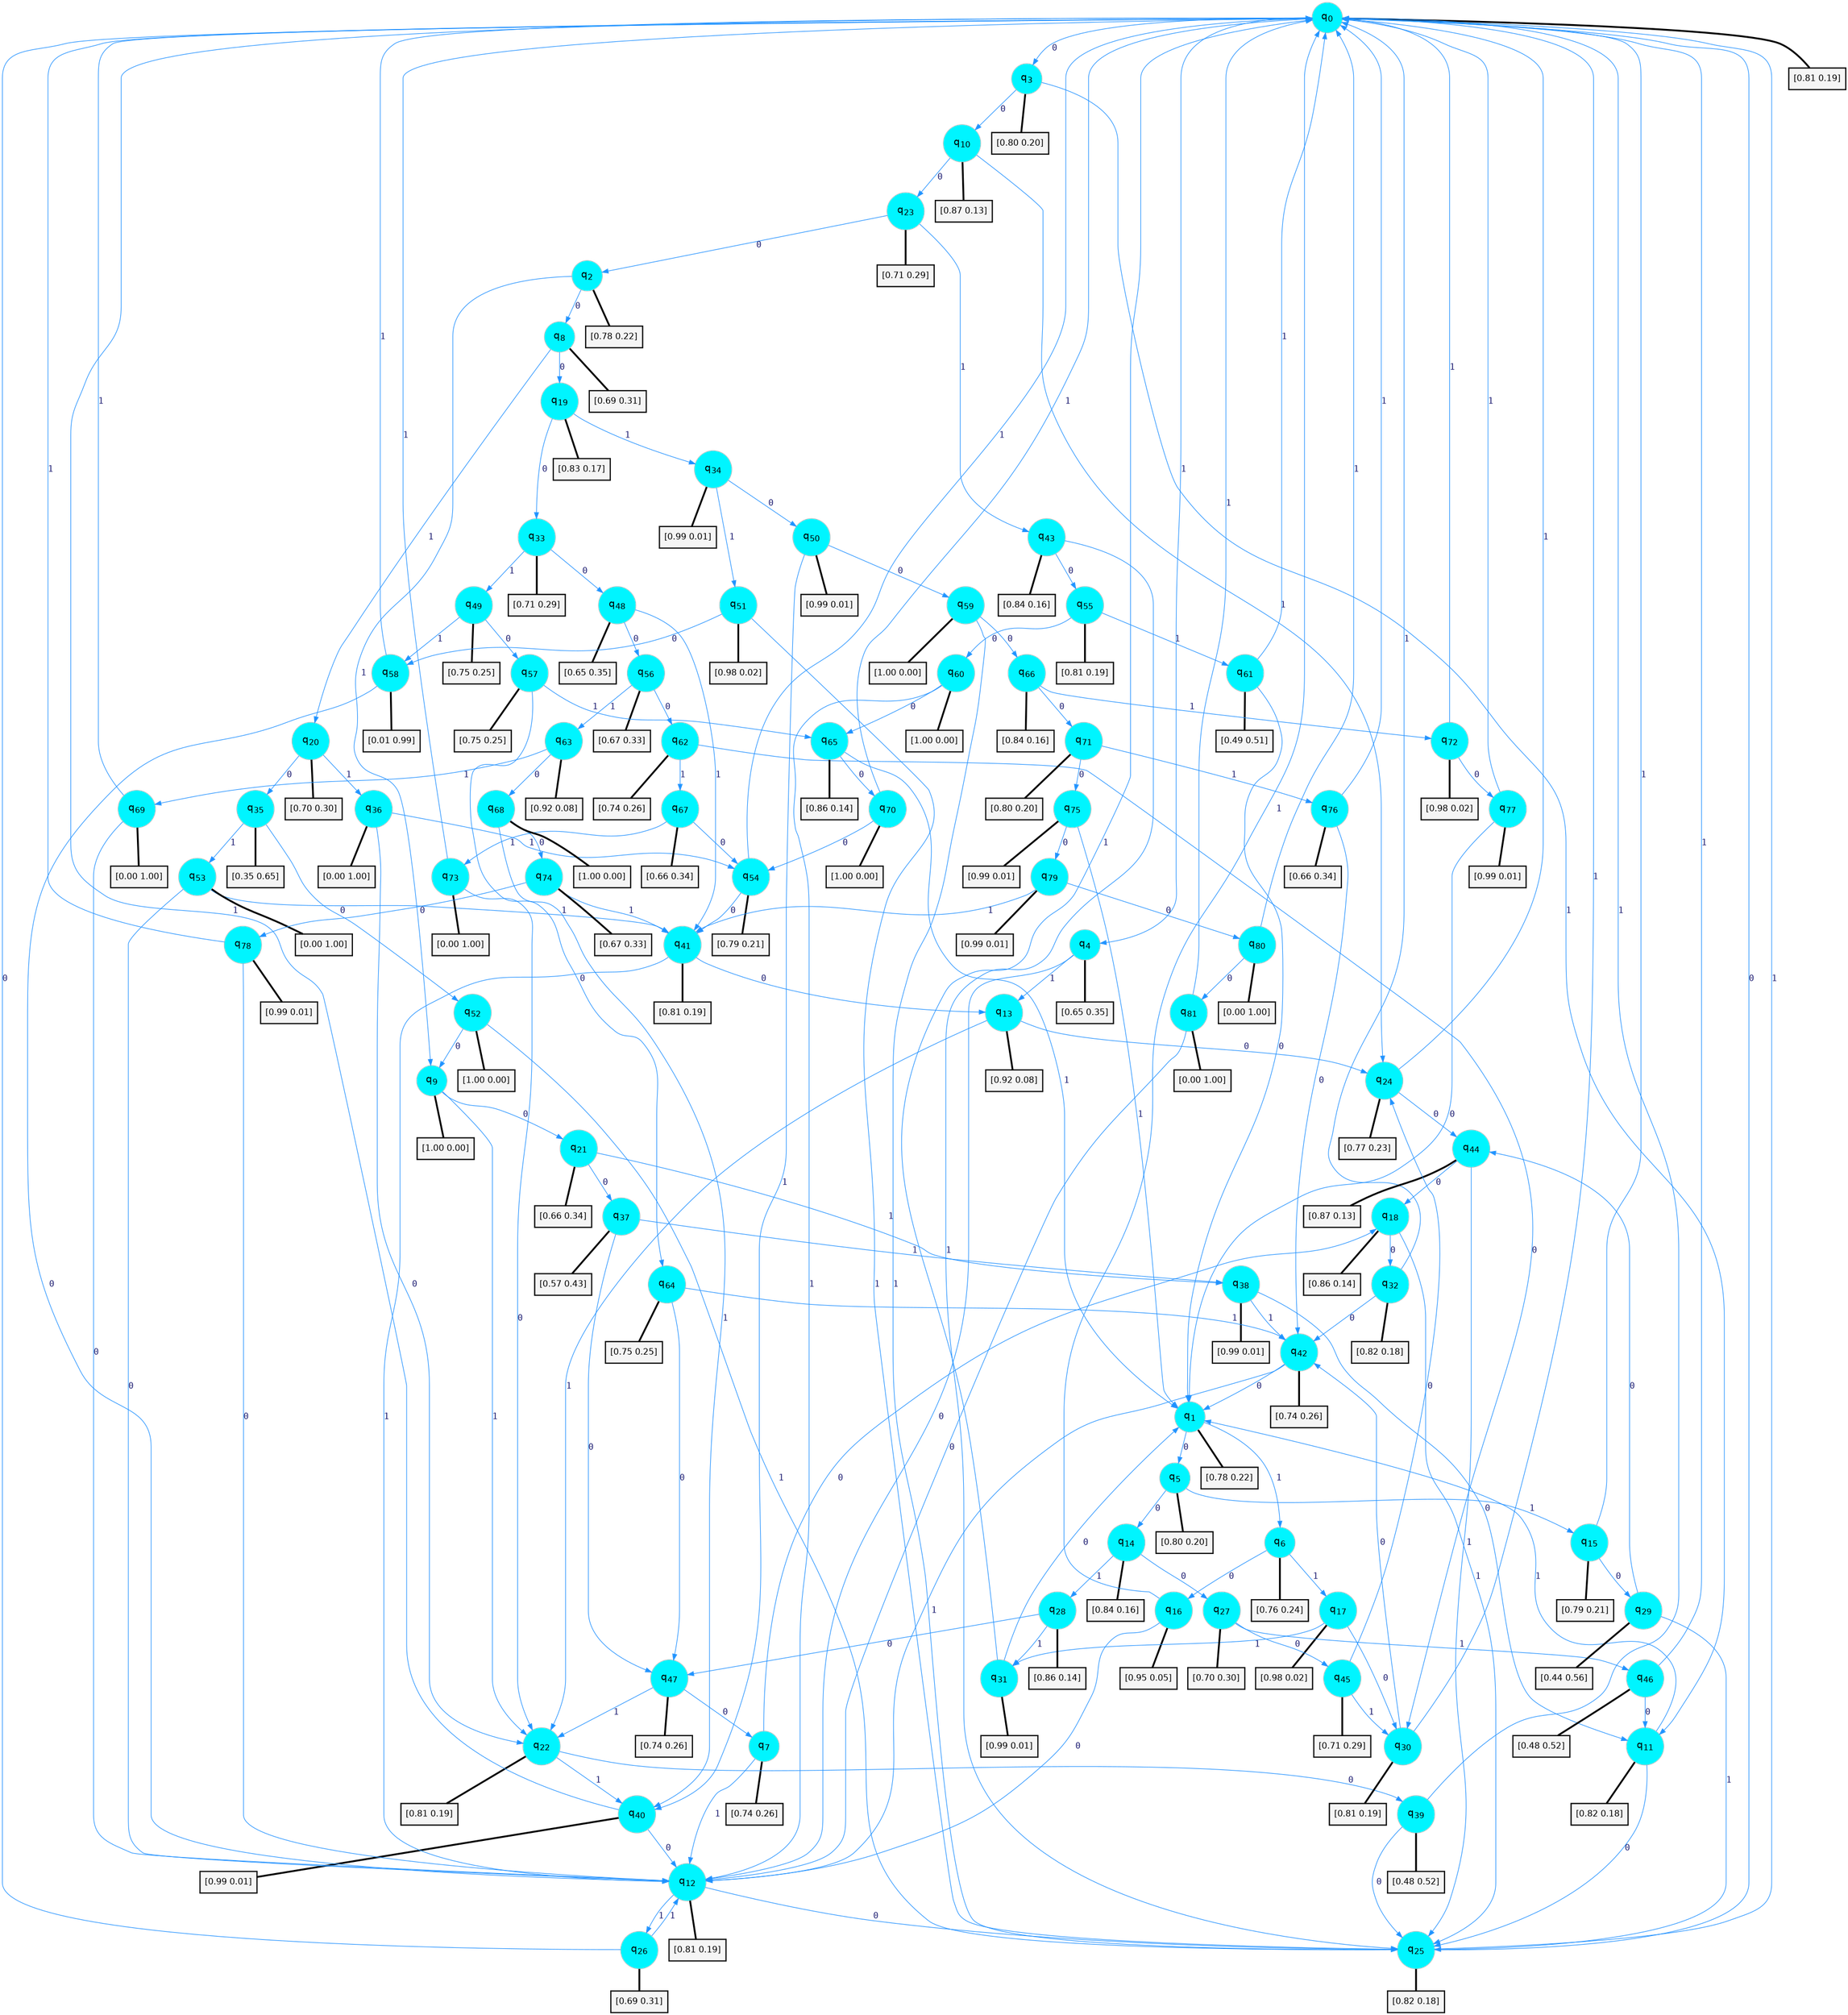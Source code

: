 digraph G {
graph [
bgcolor=transparent, dpi=300, rankdir=TD, size="40,25"];
node [
color=gray, fillcolor=turquoise1, fontcolor=black, fontname=Helvetica, fontsize=16, fontweight=bold, shape=circle, style=filled];
edge [
arrowsize=1, color=dodgerblue1, fontcolor=midnightblue, fontname=courier, fontweight=bold, penwidth=1, style=solid, weight=20];
0[label=<q<SUB>0</SUB>>];
1[label=<q<SUB>1</SUB>>];
2[label=<q<SUB>2</SUB>>];
3[label=<q<SUB>3</SUB>>];
4[label=<q<SUB>4</SUB>>];
5[label=<q<SUB>5</SUB>>];
6[label=<q<SUB>6</SUB>>];
7[label=<q<SUB>7</SUB>>];
8[label=<q<SUB>8</SUB>>];
9[label=<q<SUB>9</SUB>>];
10[label=<q<SUB>10</SUB>>];
11[label=<q<SUB>11</SUB>>];
12[label=<q<SUB>12</SUB>>];
13[label=<q<SUB>13</SUB>>];
14[label=<q<SUB>14</SUB>>];
15[label=<q<SUB>15</SUB>>];
16[label=<q<SUB>16</SUB>>];
17[label=<q<SUB>17</SUB>>];
18[label=<q<SUB>18</SUB>>];
19[label=<q<SUB>19</SUB>>];
20[label=<q<SUB>20</SUB>>];
21[label=<q<SUB>21</SUB>>];
22[label=<q<SUB>22</SUB>>];
23[label=<q<SUB>23</SUB>>];
24[label=<q<SUB>24</SUB>>];
25[label=<q<SUB>25</SUB>>];
26[label=<q<SUB>26</SUB>>];
27[label=<q<SUB>27</SUB>>];
28[label=<q<SUB>28</SUB>>];
29[label=<q<SUB>29</SUB>>];
30[label=<q<SUB>30</SUB>>];
31[label=<q<SUB>31</SUB>>];
32[label=<q<SUB>32</SUB>>];
33[label=<q<SUB>33</SUB>>];
34[label=<q<SUB>34</SUB>>];
35[label=<q<SUB>35</SUB>>];
36[label=<q<SUB>36</SUB>>];
37[label=<q<SUB>37</SUB>>];
38[label=<q<SUB>38</SUB>>];
39[label=<q<SUB>39</SUB>>];
40[label=<q<SUB>40</SUB>>];
41[label=<q<SUB>41</SUB>>];
42[label=<q<SUB>42</SUB>>];
43[label=<q<SUB>43</SUB>>];
44[label=<q<SUB>44</SUB>>];
45[label=<q<SUB>45</SUB>>];
46[label=<q<SUB>46</SUB>>];
47[label=<q<SUB>47</SUB>>];
48[label=<q<SUB>48</SUB>>];
49[label=<q<SUB>49</SUB>>];
50[label=<q<SUB>50</SUB>>];
51[label=<q<SUB>51</SUB>>];
52[label=<q<SUB>52</SUB>>];
53[label=<q<SUB>53</SUB>>];
54[label=<q<SUB>54</SUB>>];
55[label=<q<SUB>55</SUB>>];
56[label=<q<SUB>56</SUB>>];
57[label=<q<SUB>57</SUB>>];
58[label=<q<SUB>58</SUB>>];
59[label=<q<SUB>59</SUB>>];
60[label=<q<SUB>60</SUB>>];
61[label=<q<SUB>61</SUB>>];
62[label=<q<SUB>62</SUB>>];
63[label=<q<SUB>63</SUB>>];
64[label=<q<SUB>64</SUB>>];
65[label=<q<SUB>65</SUB>>];
66[label=<q<SUB>66</SUB>>];
67[label=<q<SUB>67</SUB>>];
68[label=<q<SUB>68</SUB>>];
69[label=<q<SUB>69</SUB>>];
70[label=<q<SUB>70</SUB>>];
71[label=<q<SUB>71</SUB>>];
72[label=<q<SUB>72</SUB>>];
73[label=<q<SUB>73</SUB>>];
74[label=<q<SUB>74</SUB>>];
75[label=<q<SUB>75</SUB>>];
76[label=<q<SUB>76</SUB>>];
77[label=<q<SUB>77</SUB>>];
78[label=<q<SUB>78</SUB>>];
79[label=<q<SUB>79</SUB>>];
80[label=<q<SUB>80</SUB>>];
81[label=<q<SUB>81</SUB>>];
82[label="[0.81 0.19]", shape=box,fontcolor=black, fontname=Helvetica, fontsize=14, penwidth=2, fillcolor=whitesmoke,color=black];
83[label="[0.78 0.22]", shape=box,fontcolor=black, fontname=Helvetica, fontsize=14, penwidth=2, fillcolor=whitesmoke,color=black];
84[label="[0.78 0.22]", shape=box,fontcolor=black, fontname=Helvetica, fontsize=14, penwidth=2, fillcolor=whitesmoke,color=black];
85[label="[0.80 0.20]", shape=box,fontcolor=black, fontname=Helvetica, fontsize=14, penwidth=2, fillcolor=whitesmoke,color=black];
86[label="[0.65 0.35]", shape=box,fontcolor=black, fontname=Helvetica, fontsize=14, penwidth=2, fillcolor=whitesmoke,color=black];
87[label="[0.80 0.20]", shape=box,fontcolor=black, fontname=Helvetica, fontsize=14, penwidth=2, fillcolor=whitesmoke,color=black];
88[label="[0.76 0.24]", shape=box,fontcolor=black, fontname=Helvetica, fontsize=14, penwidth=2, fillcolor=whitesmoke,color=black];
89[label="[0.74 0.26]", shape=box,fontcolor=black, fontname=Helvetica, fontsize=14, penwidth=2, fillcolor=whitesmoke,color=black];
90[label="[0.69 0.31]", shape=box,fontcolor=black, fontname=Helvetica, fontsize=14, penwidth=2, fillcolor=whitesmoke,color=black];
91[label="[1.00 0.00]", shape=box,fontcolor=black, fontname=Helvetica, fontsize=14, penwidth=2, fillcolor=whitesmoke,color=black];
92[label="[0.87 0.13]", shape=box,fontcolor=black, fontname=Helvetica, fontsize=14, penwidth=2, fillcolor=whitesmoke,color=black];
93[label="[0.82 0.18]", shape=box,fontcolor=black, fontname=Helvetica, fontsize=14, penwidth=2, fillcolor=whitesmoke,color=black];
94[label="[0.81 0.19]", shape=box,fontcolor=black, fontname=Helvetica, fontsize=14, penwidth=2, fillcolor=whitesmoke,color=black];
95[label="[0.92 0.08]", shape=box,fontcolor=black, fontname=Helvetica, fontsize=14, penwidth=2, fillcolor=whitesmoke,color=black];
96[label="[0.84 0.16]", shape=box,fontcolor=black, fontname=Helvetica, fontsize=14, penwidth=2, fillcolor=whitesmoke,color=black];
97[label="[0.79 0.21]", shape=box,fontcolor=black, fontname=Helvetica, fontsize=14, penwidth=2, fillcolor=whitesmoke,color=black];
98[label="[0.95 0.05]", shape=box,fontcolor=black, fontname=Helvetica, fontsize=14, penwidth=2, fillcolor=whitesmoke,color=black];
99[label="[0.98 0.02]", shape=box,fontcolor=black, fontname=Helvetica, fontsize=14, penwidth=2, fillcolor=whitesmoke,color=black];
100[label="[0.86 0.14]", shape=box,fontcolor=black, fontname=Helvetica, fontsize=14, penwidth=2, fillcolor=whitesmoke,color=black];
101[label="[0.83 0.17]", shape=box,fontcolor=black, fontname=Helvetica, fontsize=14, penwidth=2, fillcolor=whitesmoke,color=black];
102[label="[0.70 0.30]", shape=box,fontcolor=black, fontname=Helvetica, fontsize=14, penwidth=2, fillcolor=whitesmoke,color=black];
103[label="[0.66 0.34]", shape=box,fontcolor=black, fontname=Helvetica, fontsize=14, penwidth=2, fillcolor=whitesmoke,color=black];
104[label="[0.81 0.19]", shape=box,fontcolor=black, fontname=Helvetica, fontsize=14, penwidth=2, fillcolor=whitesmoke,color=black];
105[label="[0.71 0.29]", shape=box,fontcolor=black, fontname=Helvetica, fontsize=14, penwidth=2, fillcolor=whitesmoke,color=black];
106[label="[0.77 0.23]", shape=box,fontcolor=black, fontname=Helvetica, fontsize=14, penwidth=2, fillcolor=whitesmoke,color=black];
107[label="[0.82 0.18]", shape=box,fontcolor=black, fontname=Helvetica, fontsize=14, penwidth=2, fillcolor=whitesmoke,color=black];
108[label="[0.69 0.31]", shape=box,fontcolor=black, fontname=Helvetica, fontsize=14, penwidth=2, fillcolor=whitesmoke,color=black];
109[label="[0.70 0.30]", shape=box,fontcolor=black, fontname=Helvetica, fontsize=14, penwidth=2, fillcolor=whitesmoke,color=black];
110[label="[0.86 0.14]", shape=box,fontcolor=black, fontname=Helvetica, fontsize=14, penwidth=2, fillcolor=whitesmoke,color=black];
111[label="[0.44 0.56]", shape=box,fontcolor=black, fontname=Helvetica, fontsize=14, penwidth=2, fillcolor=whitesmoke,color=black];
112[label="[0.81 0.19]", shape=box,fontcolor=black, fontname=Helvetica, fontsize=14, penwidth=2, fillcolor=whitesmoke,color=black];
113[label="[0.99 0.01]", shape=box,fontcolor=black, fontname=Helvetica, fontsize=14, penwidth=2, fillcolor=whitesmoke,color=black];
114[label="[0.82 0.18]", shape=box,fontcolor=black, fontname=Helvetica, fontsize=14, penwidth=2, fillcolor=whitesmoke,color=black];
115[label="[0.71 0.29]", shape=box,fontcolor=black, fontname=Helvetica, fontsize=14, penwidth=2, fillcolor=whitesmoke,color=black];
116[label="[0.99 0.01]", shape=box,fontcolor=black, fontname=Helvetica, fontsize=14, penwidth=2, fillcolor=whitesmoke,color=black];
117[label="[0.35 0.65]", shape=box,fontcolor=black, fontname=Helvetica, fontsize=14, penwidth=2, fillcolor=whitesmoke,color=black];
118[label="[0.00 1.00]", shape=box,fontcolor=black, fontname=Helvetica, fontsize=14, penwidth=2, fillcolor=whitesmoke,color=black];
119[label="[0.57 0.43]", shape=box,fontcolor=black, fontname=Helvetica, fontsize=14, penwidth=2, fillcolor=whitesmoke,color=black];
120[label="[0.99 0.01]", shape=box,fontcolor=black, fontname=Helvetica, fontsize=14, penwidth=2, fillcolor=whitesmoke,color=black];
121[label="[0.48 0.52]", shape=box,fontcolor=black, fontname=Helvetica, fontsize=14, penwidth=2, fillcolor=whitesmoke,color=black];
122[label="[0.99 0.01]", shape=box,fontcolor=black, fontname=Helvetica, fontsize=14, penwidth=2, fillcolor=whitesmoke,color=black];
123[label="[0.81 0.19]", shape=box,fontcolor=black, fontname=Helvetica, fontsize=14, penwidth=2, fillcolor=whitesmoke,color=black];
124[label="[0.74 0.26]", shape=box,fontcolor=black, fontname=Helvetica, fontsize=14, penwidth=2, fillcolor=whitesmoke,color=black];
125[label="[0.84 0.16]", shape=box,fontcolor=black, fontname=Helvetica, fontsize=14, penwidth=2, fillcolor=whitesmoke,color=black];
126[label="[0.87 0.13]", shape=box,fontcolor=black, fontname=Helvetica, fontsize=14, penwidth=2, fillcolor=whitesmoke,color=black];
127[label="[0.71 0.29]", shape=box,fontcolor=black, fontname=Helvetica, fontsize=14, penwidth=2, fillcolor=whitesmoke,color=black];
128[label="[0.48 0.52]", shape=box,fontcolor=black, fontname=Helvetica, fontsize=14, penwidth=2, fillcolor=whitesmoke,color=black];
129[label="[0.74 0.26]", shape=box,fontcolor=black, fontname=Helvetica, fontsize=14, penwidth=2, fillcolor=whitesmoke,color=black];
130[label="[0.65 0.35]", shape=box,fontcolor=black, fontname=Helvetica, fontsize=14, penwidth=2, fillcolor=whitesmoke,color=black];
131[label="[0.75 0.25]", shape=box,fontcolor=black, fontname=Helvetica, fontsize=14, penwidth=2, fillcolor=whitesmoke,color=black];
132[label="[0.99 0.01]", shape=box,fontcolor=black, fontname=Helvetica, fontsize=14, penwidth=2, fillcolor=whitesmoke,color=black];
133[label="[0.98 0.02]", shape=box,fontcolor=black, fontname=Helvetica, fontsize=14, penwidth=2, fillcolor=whitesmoke,color=black];
134[label="[1.00 0.00]", shape=box,fontcolor=black, fontname=Helvetica, fontsize=14, penwidth=2, fillcolor=whitesmoke,color=black];
135[label="[0.00 1.00]", shape=box,fontcolor=black, fontname=Helvetica, fontsize=14, penwidth=2, fillcolor=whitesmoke,color=black];
136[label="[0.79 0.21]", shape=box,fontcolor=black, fontname=Helvetica, fontsize=14, penwidth=2, fillcolor=whitesmoke,color=black];
137[label="[0.81 0.19]", shape=box,fontcolor=black, fontname=Helvetica, fontsize=14, penwidth=2, fillcolor=whitesmoke,color=black];
138[label="[0.67 0.33]", shape=box,fontcolor=black, fontname=Helvetica, fontsize=14, penwidth=2, fillcolor=whitesmoke,color=black];
139[label="[0.75 0.25]", shape=box,fontcolor=black, fontname=Helvetica, fontsize=14, penwidth=2, fillcolor=whitesmoke,color=black];
140[label="[0.01 0.99]", shape=box,fontcolor=black, fontname=Helvetica, fontsize=14, penwidth=2, fillcolor=whitesmoke,color=black];
141[label="[1.00 0.00]", shape=box,fontcolor=black, fontname=Helvetica, fontsize=14, penwidth=2, fillcolor=whitesmoke,color=black];
142[label="[1.00 0.00]", shape=box,fontcolor=black, fontname=Helvetica, fontsize=14, penwidth=2, fillcolor=whitesmoke,color=black];
143[label="[0.49 0.51]", shape=box,fontcolor=black, fontname=Helvetica, fontsize=14, penwidth=2, fillcolor=whitesmoke,color=black];
144[label="[0.74 0.26]", shape=box,fontcolor=black, fontname=Helvetica, fontsize=14, penwidth=2, fillcolor=whitesmoke,color=black];
145[label="[0.92 0.08]", shape=box,fontcolor=black, fontname=Helvetica, fontsize=14, penwidth=2, fillcolor=whitesmoke,color=black];
146[label="[0.75 0.25]", shape=box,fontcolor=black, fontname=Helvetica, fontsize=14, penwidth=2, fillcolor=whitesmoke,color=black];
147[label="[0.86 0.14]", shape=box,fontcolor=black, fontname=Helvetica, fontsize=14, penwidth=2, fillcolor=whitesmoke,color=black];
148[label="[0.84 0.16]", shape=box,fontcolor=black, fontname=Helvetica, fontsize=14, penwidth=2, fillcolor=whitesmoke,color=black];
149[label="[0.66 0.34]", shape=box,fontcolor=black, fontname=Helvetica, fontsize=14, penwidth=2, fillcolor=whitesmoke,color=black];
150[label="[1.00 0.00]", shape=box,fontcolor=black, fontname=Helvetica, fontsize=14, penwidth=2, fillcolor=whitesmoke,color=black];
151[label="[0.00 1.00]", shape=box,fontcolor=black, fontname=Helvetica, fontsize=14, penwidth=2, fillcolor=whitesmoke,color=black];
152[label="[1.00 0.00]", shape=box,fontcolor=black, fontname=Helvetica, fontsize=14, penwidth=2, fillcolor=whitesmoke,color=black];
153[label="[0.80 0.20]", shape=box,fontcolor=black, fontname=Helvetica, fontsize=14, penwidth=2, fillcolor=whitesmoke,color=black];
154[label="[0.98 0.02]", shape=box,fontcolor=black, fontname=Helvetica, fontsize=14, penwidth=2, fillcolor=whitesmoke,color=black];
155[label="[0.00 1.00]", shape=box,fontcolor=black, fontname=Helvetica, fontsize=14, penwidth=2, fillcolor=whitesmoke,color=black];
156[label="[0.67 0.33]", shape=box,fontcolor=black, fontname=Helvetica, fontsize=14, penwidth=2, fillcolor=whitesmoke,color=black];
157[label="[0.99 0.01]", shape=box,fontcolor=black, fontname=Helvetica, fontsize=14, penwidth=2, fillcolor=whitesmoke,color=black];
158[label="[0.66 0.34]", shape=box,fontcolor=black, fontname=Helvetica, fontsize=14, penwidth=2, fillcolor=whitesmoke,color=black];
159[label="[0.99 0.01]", shape=box,fontcolor=black, fontname=Helvetica, fontsize=14, penwidth=2, fillcolor=whitesmoke,color=black];
160[label="[0.99 0.01]", shape=box,fontcolor=black, fontname=Helvetica, fontsize=14, penwidth=2, fillcolor=whitesmoke,color=black];
161[label="[0.99 0.01]", shape=box,fontcolor=black, fontname=Helvetica, fontsize=14, penwidth=2, fillcolor=whitesmoke,color=black];
162[label="[0.00 1.00]", shape=box,fontcolor=black, fontname=Helvetica, fontsize=14, penwidth=2, fillcolor=whitesmoke,color=black];
163[label="[0.00 1.00]", shape=box,fontcolor=black, fontname=Helvetica, fontsize=14, penwidth=2, fillcolor=whitesmoke,color=black];
0->3 [label=0];
0->4 [label=1];
0->82 [arrowhead=none, penwidth=3,color=black];
1->5 [label=0];
1->6 [label=1];
1->83 [arrowhead=none, penwidth=3,color=black];
2->8 [label=0];
2->9 [label=1];
2->84 [arrowhead=none, penwidth=3,color=black];
3->10 [label=0];
3->11 [label=1];
3->85 [arrowhead=none, penwidth=3,color=black];
4->12 [label=0];
4->13 [label=1];
4->86 [arrowhead=none, penwidth=3,color=black];
5->14 [label=0];
5->15 [label=1];
5->87 [arrowhead=none, penwidth=3,color=black];
6->16 [label=0];
6->17 [label=1];
6->88 [arrowhead=none, penwidth=3,color=black];
7->18 [label=0];
7->12 [label=1];
7->89 [arrowhead=none, penwidth=3,color=black];
8->19 [label=0];
8->20 [label=1];
8->90 [arrowhead=none, penwidth=3,color=black];
9->21 [label=0];
9->22 [label=1];
9->91 [arrowhead=none, penwidth=3,color=black];
10->23 [label=0];
10->24 [label=1];
10->92 [arrowhead=none, penwidth=3,color=black];
11->25 [label=0];
11->1 [label=1];
11->93 [arrowhead=none, penwidth=3,color=black];
12->25 [label=0];
12->26 [label=1];
12->94 [arrowhead=none, penwidth=3,color=black];
13->24 [label=0];
13->22 [label=1];
13->95 [arrowhead=none, penwidth=3,color=black];
14->27 [label=0];
14->28 [label=1];
14->96 [arrowhead=none, penwidth=3,color=black];
15->29 [label=0];
15->0 [label=1];
15->97 [arrowhead=none, penwidth=3,color=black];
16->12 [label=0];
16->0 [label=1];
16->98 [arrowhead=none, penwidth=3,color=black];
17->30 [label=0];
17->31 [label=1];
17->99 [arrowhead=none, penwidth=3,color=black];
18->32 [label=0];
18->25 [label=1];
18->100 [arrowhead=none, penwidth=3,color=black];
19->33 [label=0];
19->34 [label=1];
19->101 [arrowhead=none, penwidth=3,color=black];
20->35 [label=0];
20->36 [label=1];
20->102 [arrowhead=none, penwidth=3,color=black];
21->37 [label=0];
21->38 [label=1];
21->103 [arrowhead=none, penwidth=3,color=black];
22->39 [label=0];
22->40 [label=1];
22->104 [arrowhead=none, penwidth=3,color=black];
23->2 [label=0];
23->43 [label=1];
23->105 [arrowhead=none, penwidth=3,color=black];
24->44 [label=0];
24->0 [label=1];
24->106 [arrowhead=none, penwidth=3,color=black];
25->0 [label=0];
25->0 [label=1];
25->107 [arrowhead=none, penwidth=3,color=black];
26->0 [label=0];
26->12 [label=1];
26->108 [arrowhead=none, penwidth=3,color=black];
27->45 [label=0];
27->46 [label=1];
27->109 [arrowhead=none, penwidth=3,color=black];
28->47 [label=0];
28->31 [label=1];
28->110 [arrowhead=none, penwidth=3,color=black];
29->44 [label=0];
29->25 [label=1];
29->111 [arrowhead=none, penwidth=3,color=black];
30->42 [label=0];
30->0 [label=1];
30->112 [arrowhead=none, penwidth=3,color=black];
31->1 [label=0];
31->0 [label=1];
31->113 [arrowhead=none, penwidth=3,color=black];
32->42 [label=0];
32->0 [label=1];
32->114 [arrowhead=none, penwidth=3,color=black];
33->48 [label=0];
33->49 [label=1];
33->115 [arrowhead=none, penwidth=3,color=black];
34->50 [label=0];
34->51 [label=1];
34->116 [arrowhead=none, penwidth=3,color=black];
35->52 [label=0];
35->53 [label=1];
35->117 [arrowhead=none, penwidth=3,color=black];
36->22 [label=0];
36->54 [label=1];
36->118 [arrowhead=none, penwidth=3,color=black];
37->47 [label=0];
37->38 [label=1];
37->119 [arrowhead=none, penwidth=3,color=black];
38->11 [label=0];
38->42 [label=1];
38->120 [arrowhead=none, penwidth=3,color=black];
39->25 [label=0];
39->0 [label=1];
39->121 [arrowhead=none, penwidth=3,color=black];
40->12 [label=0];
40->0 [label=1];
40->122 [arrowhead=none, penwidth=3,color=black];
41->13 [label=0];
41->12 [label=1];
41->123 [arrowhead=none, penwidth=3,color=black];
42->1 [label=0];
42->12 [label=1];
42->124 [arrowhead=none, penwidth=3,color=black];
43->55 [label=0];
43->25 [label=1];
43->125 [arrowhead=none, penwidth=3,color=black];
44->18 [label=0];
44->25 [label=1];
44->126 [arrowhead=none, penwidth=3,color=black];
45->24 [label=0];
45->30 [label=1];
45->127 [arrowhead=none, penwidth=3,color=black];
46->11 [label=0];
46->0 [label=1];
46->128 [arrowhead=none, penwidth=3,color=black];
47->7 [label=0];
47->22 [label=1];
47->129 [arrowhead=none, penwidth=3,color=black];
48->56 [label=0];
48->41 [label=1];
48->130 [arrowhead=none, penwidth=3,color=black];
49->57 [label=0];
49->58 [label=1];
49->131 [arrowhead=none, penwidth=3,color=black];
50->59 [label=0];
50->40 [label=1];
50->132 [arrowhead=none, penwidth=3,color=black];
51->58 [label=0];
51->25 [label=1];
51->133 [arrowhead=none, penwidth=3,color=black];
52->9 [label=0];
52->25 [label=1];
52->134 [arrowhead=none, penwidth=3,color=black];
53->12 [label=0];
53->41 [label=1];
53->135 [arrowhead=none, penwidth=3,color=black];
54->41 [label=0];
54->0 [label=1];
54->136 [arrowhead=none, penwidth=3,color=black];
55->60 [label=0];
55->61 [label=1];
55->137 [arrowhead=none, penwidth=3,color=black];
56->62 [label=0];
56->63 [label=1];
56->138 [arrowhead=none, penwidth=3,color=black];
57->64 [label=0];
57->65 [label=1];
57->139 [arrowhead=none, penwidth=3,color=black];
58->12 [label=0];
58->0 [label=1];
58->140 [arrowhead=none, penwidth=3,color=black];
59->66 [label=0];
59->25 [label=1];
59->141 [arrowhead=none, penwidth=3,color=black];
60->65 [label=0];
60->12 [label=1];
60->142 [arrowhead=none, penwidth=3,color=black];
61->1 [label=0];
61->0 [label=1];
61->143 [arrowhead=none, penwidth=3,color=black];
62->30 [label=0];
62->67 [label=1];
62->144 [arrowhead=none, penwidth=3,color=black];
63->68 [label=0];
63->69 [label=1];
63->145 [arrowhead=none, penwidth=3,color=black];
64->47 [label=0];
64->42 [label=1];
64->146 [arrowhead=none, penwidth=3,color=black];
65->70 [label=0];
65->1 [label=1];
65->147 [arrowhead=none, penwidth=3,color=black];
66->71 [label=0];
66->72 [label=1];
66->148 [arrowhead=none, penwidth=3,color=black];
67->54 [label=0];
67->73 [label=1];
67->149 [arrowhead=none, penwidth=3,color=black];
68->74 [label=0];
68->40 [label=1];
68->150 [arrowhead=none, penwidth=3,color=black];
69->12 [label=0];
69->0 [label=1];
69->151 [arrowhead=none, penwidth=3,color=black];
70->54 [label=0];
70->0 [label=1];
70->152 [arrowhead=none, penwidth=3,color=black];
71->75 [label=0];
71->76 [label=1];
71->153 [arrowhead=none, penwidth=3,color=black];
72->77 [label=0];
72->0 [label=1];
72->154 [arrowhead=none, penwidth=3,color=black];
73->22 [label=0];
73->0 [label=1];
73->155 [arrowhead=none, penwidth=3,color=black];
74->78 [label=0];
74->41 [label=1];
74->156 [arrowhead=none, penwidth=3,color=black];
75->79 [label=0];
75->1 [label=1];
75->157 [arrowhead=none, penwidth=3,color=black];
76->42 [label=0];
76->0 [label=1];
76->158 [arrowhead=none, penwidth=3,color=black];
77->1 [label=0];
77->0 [label=1];
77->159 [arrowhead=none, penwidth=3,color=black];
78->12 [label=0];
78->0 [label=1];
78->160 [arrowhead=none, penwidth=3,color=black];
79->80 [label=0];
79->41 [label=1];
79->161 [arrowhead=none, penwidth=3,color=black];
80->81 [label=0];
80->0 [label=1];
80->162 [arrowhead=none, penwidth=3,color=black];
81->12 [label=0];
81->0 [label=1];
81->163 [arrowhead=none, penwidth=3,color=black];
}
